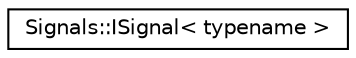 digraph "Graphical Class Hierarchy"
{
 // INTERACTIVE_SVG=YES
  edge [fontname="Helvetica",fontsize="10",labelfontname="Helvetica",labelfontsize="10"];
  node [fontname="Helvetica",fontsize="10",shape=record];
  rankdir="LR";
  Node1 [label="Signals::ISignal\< typename \>",height=0.2,width=0.4,color="black", fillcolor="white", style="filled",URL="$namespace_signals.html#class_signals_1_1_i_signal"];
}
